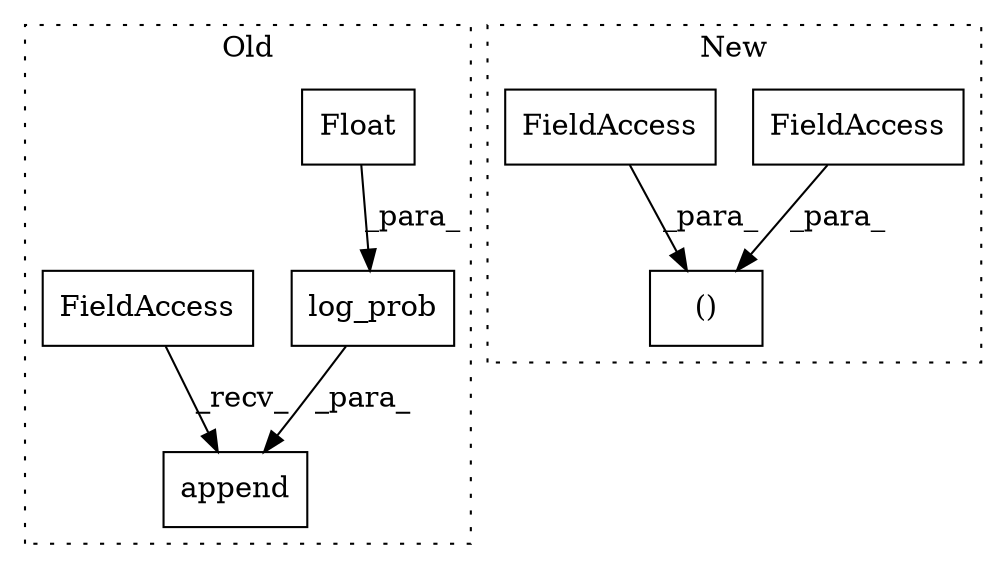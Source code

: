 digraph G {
subgraph cluster0 {
1 [label="log_prob" a="32" s="2574,2597" l="9,1" shape="box"];
3 [label="Float" a="32" s="2590" l="7" shape="box"];
6 [label="append" a="32" s="2557,2605" l="7,1" shape="box"];
7 [label="FieldAccess" a="22" s="2542" l="14" shape="box"];
label = "Old";
style="dotted";
}
subgraph cluster1 {
2 [label="()" a="106" s="2477" l="45" shape="box"];
4 [label="FieldAccess" a="22" s="2477" l="18" shape="box"];
5 [label="FieldAccess" a="22" s="2508" l="14" shape="box"];
label = "New";
style="dotted";
}
1 -> 6 [label="_para_"];
3 -> 1 [label="_para_"];
4 -> 2 [label="_para_"];
5 -> 2 [label="_para_"];
7 -> 6 [label="_recv_"];
}